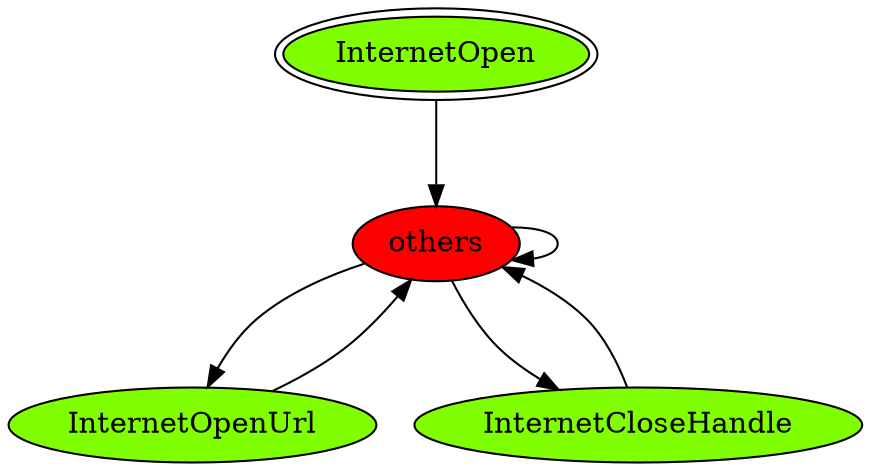 digraph "./REPORTS/6755/API_PER_CATEGORY/InternetOpenUrl.exe_4564_Windows Internet (WinINet)_API_per_Category_Transition_Matrix" {
	InternetOpen [label=InternetOpen fillcolor=chartreuse peripheries=2 style=filled]
	others [label=others fillcolor=red style=filled]
	InternetOpen -> others [label=1.0 fontcolor=white]
	others -> others [label=0.998 fontcolor=white]
	InternetOpenUrl [label=InternetOpenUrl fillcolor=chartreuse style=filled]
	others -> InternetOpenUrl [label=0.001 fontcolor=white]
	InternetCloseHandle [label=InternetCloseHandle fillcolor=chartreuse style=filled]
	others -> InternetCloseHandle [label=0.001 fontcolor=white]
	InternetOpenUrl -> others [label=1.0 fontcolor=white]
	InternetCloseHandle -> others [label=1.0 fontcolor=white]
}
